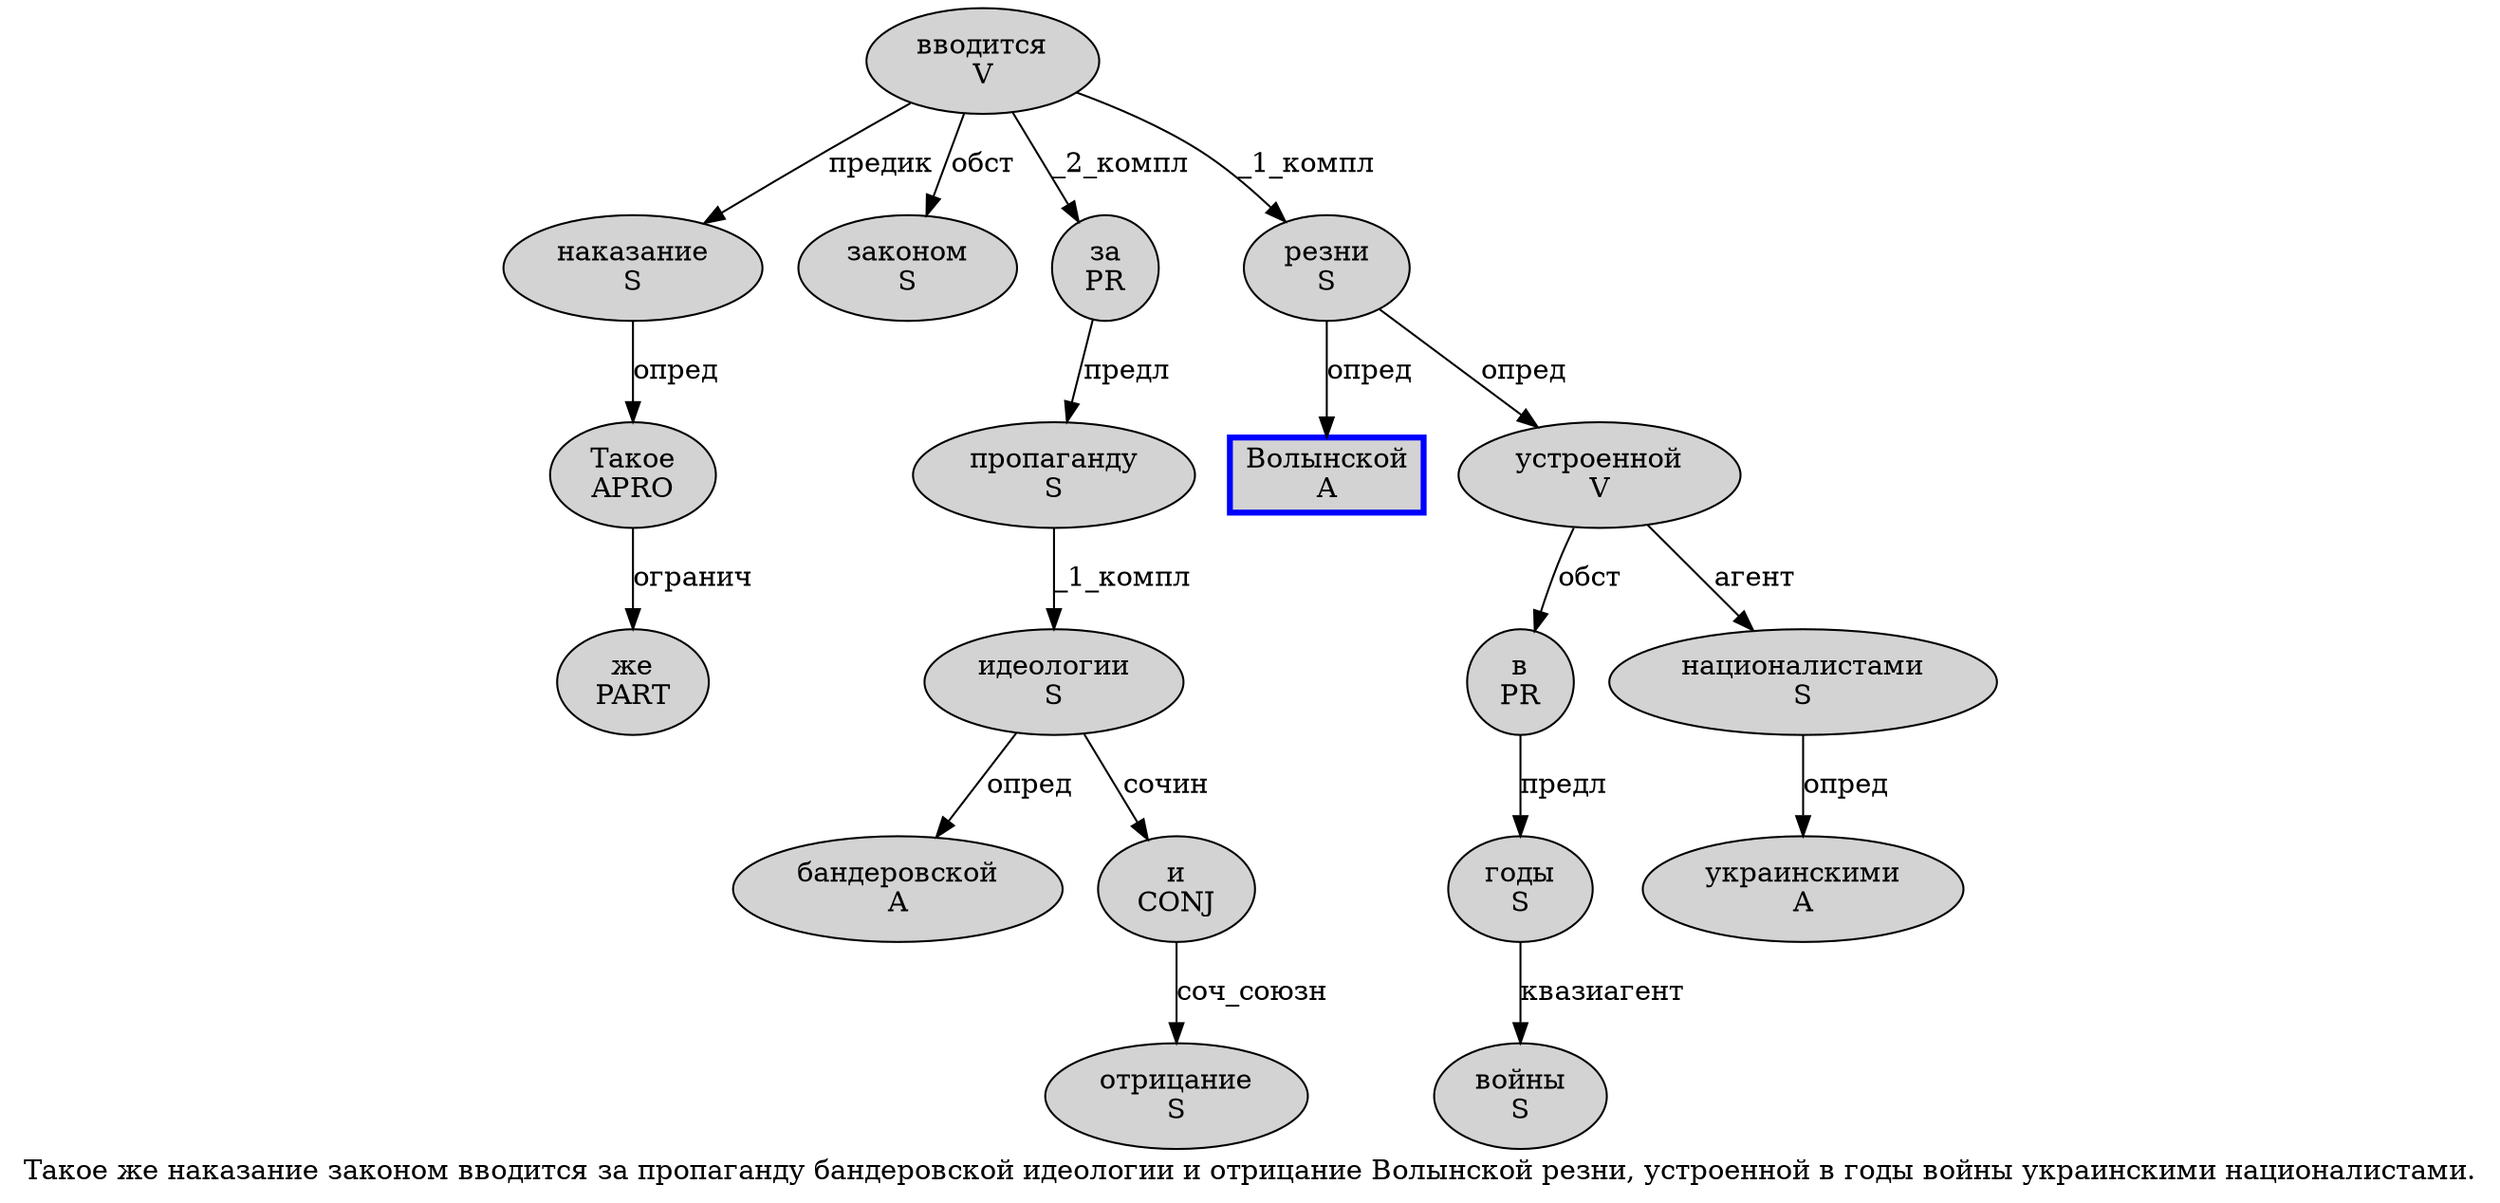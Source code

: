 digraph SENTENCE_309 {
	graph [label="Такое же наказание законом вводится за пропаганду бандеровской идеологии и отрицание Волынской резни, устроенной в годы войны украинскими националистами."]
	node [style=filled]
		0 [label="Такое
APRO" color="" fillcolor=lightgray penwidth=1 shape=ellipse]
		1 [label="же
PART" color="" fillcolor=lightgray penwidth=1 shape=ellipse]
		2 [label="наказание
S" color="" fillcolor=lightgray penwidth=1 shape=ellipse]
		3 [label="законом
S" color="" fillcolor=lightgray penwidth=1 shape=ellipse]
		4 [label="вводится
V" color="" fillcolor=lightgray penwidth=1 shape=ellipse]
		5 [label="за
PR" color="" fillcolor=lightgray penwidth=1 shape=ellipse]
		6 [label="пропаганду
S" color="" fillcolor=lightgray penwidth=1 shape=ellipse]
		7 [label="бандеровской
A" color="" fillcolor=lightgray penwidth=1 shape=ellipse]
		8 [label="идеологии
S" color="" fillcolor=lightgray penwidth=1 shape=ellipse]
		9 [label="и
CONJ" color="" fillcolor=lightgray penwidth=1 shape=ellipse]
		10 [label="отрицание
S" color="" fillcolor=lightgray penwidth=1 shape=ellipse]
		11 [label="Волынской
A" color=blue fillcolor=lightgray penwidth=3 shape=box]
		12 [label="резни
S" color="" fillcolor=lightgray penwidth=1 shape=ellipse]
		14 [label="устроенной
V" color="" fillcolor=lightgray penwidth=1 shape=ellipse]
		15 [label="в
PR" color="" fillcolor=lightgray penwidth=1 shape=ellipse]
		16 [label="годы
S" color="" fillcolor=lightgray penwidth=1 shape=ellipse]
		17 [label="войны
S" color="" fillcolor=lightgray penwidth=1 shape=ellipse]
		18 [label="украинскими
A" color="" fillcolor=lightgray penwidth=1 shape=ellipse]
		19 [label="националистами
S" color="" fillcolor=lightgray penwidth=1 shape=ellipse]
			5 -> 6 [label="предл"]
			14 -> 15 [label="обст"]
			14 -> 19 [label="агент"]
			15 -> 16 [label="предл"]
			9 -> 10 [label="соч_союзн"]
			2 -> 0 [label="опред"]
			19 -> 18 [label="опред"]
			8 -> 7 [label="опред"]
			8 -> 9 [label="сочин"]
			6 -> 8 [label="_1_компл"]
			4 -> 2 [label="предик"]
			4 -> 3 [label="обст"]
			4 -> 5 [label="_2_компл"]
			4 -> 12 [label="_1_компл"]
			12 -> 11 [label="опред"]
			12 -> 14 [label="опред"]
			0 -> 1 [label="огранич"]
			16 -> 17 [label="квазиагент"]
}